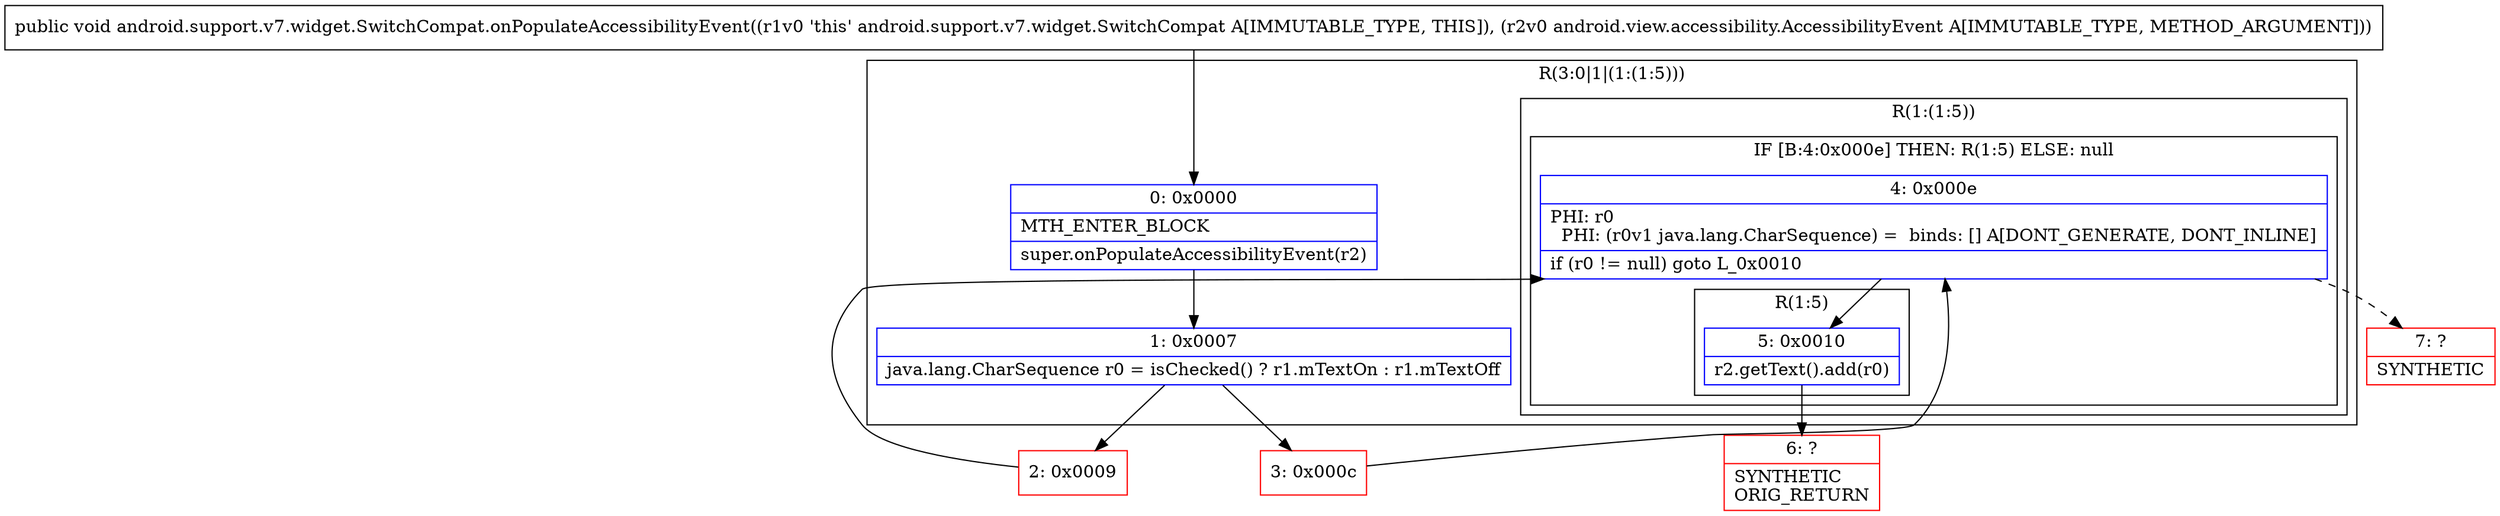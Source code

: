 digraph "CFG forandroid.support.v7.widget.SwitchCompat.onPopulateAccessibilityEvent(Landroid\/view\/accessibility\/AccessibilityEvent;)V" {
subgraph cluster_Region_938558786 {
label = "R(3:0|1|(1:(1:5)))";
node [shape=record,color=blue];
Node_0 [shape=record,label="{0\:\ 0x0000|MTH_ENTER_BLOCK\l|super.onPopulateAccessibilityEvent(r2)\l}"];
Node_1 [shape=record,label="{1\:\ 0x0007|java.lang.CharSequence r0 = isChecked() ? r1.mTextOn : r1.mTextOff\l}"];
subgraph cluster_Region_925786265 {
label = "R(1:(1:5))";
node [shape=record,color=blue];
subgraph cluster_IfRegion_1412694998 {
label = "IF [B:4:0x000e] THEN: R(1:5) ELSE: null";
node [shape=record,color=blue];
Node_4 [shape=record,label="{4\:\ 0x000e|PHI: r0 \l  PHI: (r0v1 java.lang.CharSequence) =  binds: [] A[DONT_GENERATE, DONT_INLINE]\l|if (r0 != null) goto L_0x0010\l}"];
subgraph cluster_Region_979072454 {
label = "R(1:5)";
node [shape=record,color=blue];
Node_5 [shape=record,label="{5\:\ 0x0010|r2.getText().add(r0)\l}"];
}
}
}
}
Node_2 [shape=record,color=red,label="{2\:\ 0x0009}"];
Node_3 [shape=record,color=red,label="{3\:\ 0x000c}"];
Node_6 [shape=record,color=red,label="{6\:\ ?|SYNTHETIC\lORIG_RETURN\l}"];
Node_7 [shape=record,color=red,label="{7\:\ ?|SYNTHETIC\l}"];
MethodNode[shape=record,label="{public void android.support.v7.widget.SwitchCompat.onPopulateAccessibilityEvent((r1v0 'this' android.support.v7.widget.SwitchCompat A[IMMUTABLE_TYPE, THIS]), (r2v0 android.view.accessibility.AccessibilityEvent A[IMMUTABLE_TYPE, METHOD_ARGUMENT])) }"];
MethodNode -> Node_0;
Node_0 -> Node_1;
Node_1 -> Node_2;
Node_1 -> Node_3;
Node_4 -> Node_5;
Node_4 -> Node_7[style=dashed];
Node_5 -> Node_6;
Node_2 -> Node_4;
Node_3 -> Node_4;
}

